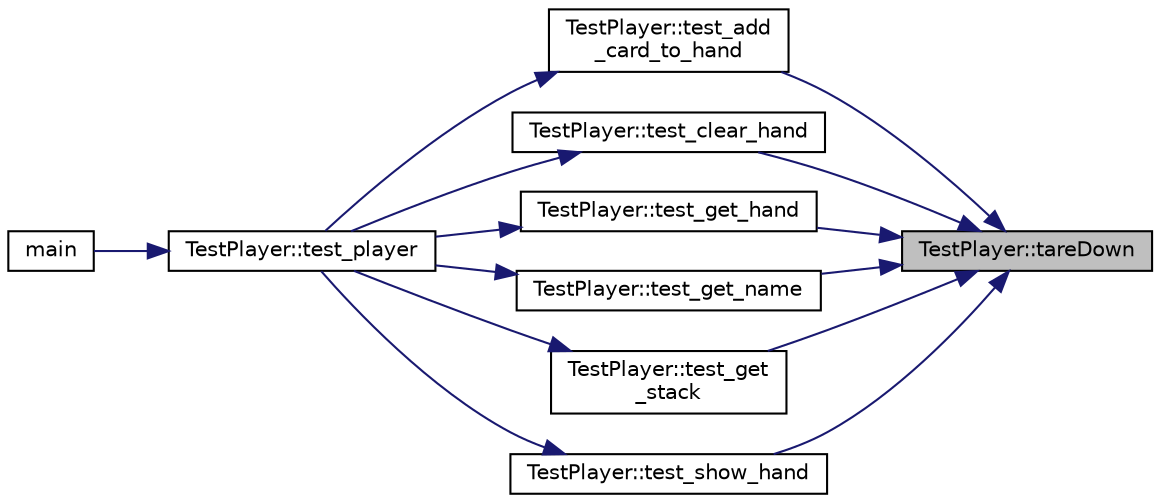 digraph "TestPlayer::tareDown"
{
 // INTERACTIVE_SVG=YES
 // LATEX_PDF_SIZE
  edge [fontname="Helvetica",fontsize="10",labelfontname="Helvetica",labelfontsize="10"];
  node [fontname="Helvetica",fontsize="10",shape=record];
  rankdir="RL";
  Node1 [label="TestPlayer::tareDown",height=0.2,width=0.4,color="black", fillcolor="grey75", style="filled", fontcolor="black",tooltip=" "];
  Node1 -> Node2 [dir="back",color="midnightblue",fontsize="10",style="solid",fontname="Helvetica"];
  Node2 [label="TestPlayer::test_add\l_card_to_hand",height=0.2,width=0.4,color="black", fillcolor="white", style="filled",URL="$class_test_player.html#a91fe2f759e51f6452dbddcf453c0f1f5",tooltip=" "];
  Node2 -> Node3 [dir="back",color="midnightblue",fontsize="10",style="solid",fontname="Helvetica"];
  Node3 [label="TestPlayer::test_player",height=0.2,width=0.4,color="black", fillcolor="white", style="filled",URL="$class_test_player.html#aaf41022e7a915175e1538c5a7b0b2b88",tooltip=" "];
  Node3 -> Node4 [dir="back",color="midnightblue",fontsize="10",style="solid",fontname="Helvetica"];
  Node4 [label="main",height=0.2,width=0.4,color="black", fillcolor="white", style="filled",URL="$test___player_8cpp.html#ae66f6b31b5ad750f1fe042a706a4e3d4",tooltip=" "];
  Node1 -> Node5 [dir="back",color="midnightblue",fontsize="10",style="solid",fontname="Helvetica"];
  Node5 [label="TestPlayer::test_clear_hand",height=0.2,width=0.4,color="black", fillcolor="white", style="filled",URL="$class_test_player.html#adb36c0653ec494204f5a029a124ee584",tooltip=" "];
  Node5 -> Node3 [dir="back",color="midnightblue",fontsize="10",style="solid",fontname="Helvetica"];
  Node1 -> Node6 [dir="back",color="midnightblue",fontsize="10",style="solid",fontname="Helvetica"];
  Node6 [label="TestPlayer::test_get_hand",height=0.2,width=0.4,color="black", fillcolor="white", style="filled",URL="$class_test_player.html#ada290bd551dc27d1779fe994ec056f38",tooltip=" "];
  Node6 -> Node3 [dir="back",color="midnightblue",fontsize="10",style="solid",fontname="Helvetica"];
  Node1 -> Node7 [dir="back",color="midnightblue",fontsize="10",style="solid",fontname="Helvetica"];
  Node7 [label="TestPlayer::test_get_name",height=0.2,width=0.4,color="black", fillcolor="white", style="filled",URL="$class_test_player.html#aa4692c5142245d3ae5cb13021f1a7b34",tooltip=" "];
  Node7 -> Node3 [dir="back",color="midnightblue",fontsize="10",style="solid",fontname="Helvetica"];
  Node1 -> Node8 [dir="back",color="midnightblue",fontsize="10",style="solid",fontname="Helvetica"];
  Node8 [label="TestPlayer::test_get\l_stack",height=0.2,width=0.4,color="black", fillcolor="white", style="filled",URL="$class_test_player.html#a351ff94a84798cf7e530e8e57485c2fc",tooltip=" "];
  Node8 -> Node3 [dir="back",color="midnightblue",fontsize="10",style="solid",fontname="Helvetica"];
  Node1 -> Node9 [dir="back",color="midnightblue",fontsize="10",style="solid",fontname="Helvetica"];
  Node9 [label="TestPlayer::test_show_hand",height=0.2,width=0.4,color="black", fillcolor="white", style="filled",URL="$class_test_player.html#a8c0b8a5015a1aeb63837332af09f2cce",tooltip=" "];
  Node9 -> Node3 [dir="back",color="midnightblue",fontsize="10",style="solid",fontname="Helvetica"];
}
